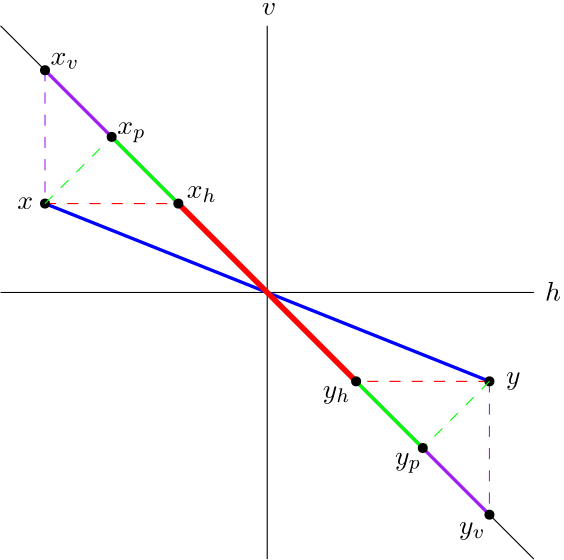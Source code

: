 <?xml version="1.0"?>
<!DOCTYPE ipe SYSTEM "ipe.dtd">
<ipe version="70005" creator="Ipe 7.1.3">
<info created="D:20140402114902" modified="D:20140402164018"/>
<ipestyle name="basic">
<symbol name="arrow/arc(spx)">
<path stroke="sym-stroke" fill="sym-stroke" pen="sym-pen">
0 0 m
-1 0.333 l
-1 -0.333 l
h
</path>
</symbol>
<symbol name="arrow/farc(spx)">
<path stroke="sym-stroke" fill="white" pen="sym-pen">
0 0 m
-1 0.333 l
-1 -0.333 l
h
</path>
</symbol>
<symbol name="mark/circle(sx)" transformations="translations">
<path fill="sym-stroke">
0.6 0 0 0.6 0 0 e
0.4 0 0 0.4 0 0 e
</path>
</symbol>
<symbol name="mark/disk(sx)" transformations="translations">
<path fill="sym-stroke">
0.6 0 0 0.6 0 0 e
</path>
</symbol>
<symbol name="mark/fdisk(sfx)" transformations="translations">
<group>
<path fill="sym-fill">
0.5 0 0 0.5 0 0 e
</path>
<path fill="sym-stroke" fillrule="eofill">
0.6 0 0 0.6 0 0 e
0.4 0 0 0.4 0 0 e
</path>
</group>
</symbol>
<symbol name="mark/box(sx)" transformations="translations">
<path fill="sym-stroke" fillrule="eofill">
-0.6 -0.6 m
0.6 -0.6 l
0.6 0.6 l
-0.6 0.6 l
h
-0.4 -0.4 m
0.4 -0.4 l
0.4 0.4 l
-0.4 0.4 l
h
</path>
</symbol>
<symbol name="mark/square(sx)" transformations="translations">
<path fill="sym-stroke">
-0.6 -0.6 m
0.6 -0.6 l
0.6 0.6 l
-0.6 0.6 l
h
</path>
</symbol>
<symbol name="mark/fsquare(sfx)" transformations="translations">
<group>
<path fill="sym-fill">
-0.5 -0.5 m
0.5 -0.5 l
0.5 0.5 l
-0.5 0.5 l
h
</path>
<path fill="sym-stroke" fillrule="eofill">
-0.6 -0.6 m
0.6 -0.6 l
0.6 0.6 l
-0.6 0.6 l
h
-0.4 -0.4 m
0.4 -0.4 l
0.4 0.4 l
-0.4 0.4 l
h
</path>
</group>
</symbol>
<symbol name="mark/cross(sx)" transformations="translations">
<group>
<path fill="sym-stroke">
-0.43 -0.57 m
0.57 0.43 l
0.43 0.57 l
-0.57 -0.43 l
h
</path>
<path fill="sym-stroke">
-0.43 0.57 m
0.57 -0.43 l
0.43 -0.57 l
-0.57 0.43 l
h
</path>
</group>
</symbol>
<symbol name="arrow/fnormal(spx)">
<path stroke="sym-stroke" fill="white" pen="sym-pen">
0 0 m
-1 0.333 l
-1 -0.333 l
h
</path>
</symbol>
<symbol name="arrow/pointed(spx)">
<path stroke="sym-stroke" fill="sym-stroke" pen="sym-pen">
0 0 m
-1 0.333 l
-0.8 0 l
-1 -0.333 l
h
</path>
</symbol>
<symbol name="arrow/fpointed(spx)">
<path stroke="sym-stroke" fill="white" pen="sym-pen">
0 0 m
-1 0.333 l
-0.8 0 l
-1 -0.333 l
h
</path>
</symbol>
<symbol name="arrow/linear(spx)">
<path stroke="sym-stroke" pen="sym-pen">
-1 0.333 m
0 0 l
-1 -0.333 l
</path>
</symbol>
<symbol name="arrow/fdouble(spx)">
<path stroke="sym-stroke" fill="white" pen="sym-pen">
0 0 m
-1 0.333 l
-1 -0.333 l
h
-1 0 m
-2 0.333 l
-2 -0.333 l
h
</path>
</symbol>
<symbol name="arrow/double(spx)">
<path stroke="sym-stroke" fill="sym-stroke" pen="sym-pen">
0 0 m
-1 0.333 l
-1 -0.333 l
h
-1 0 m
-2 0.333 l
-2 -0.333 l
h
</path>
</symbol>
<pen name="heavier" value="0.8"/>
<pen name="fat" value="1.2"/>
<pen name="ultrafat" value="2"/>
<symbolsize name="large" value="5"/>
<symbolsize name="small" value="2"/>
<symbolsize name="tiny" value="1.1"/>
<arrowsize name="large" value="10"/>
<arrowsize name="small" value="5"/>
<arrowsize name="tiny" value="3"/>
<color name="red" value="1 0 0"/>
<color name="green" value="0 1 0"/>
<color name="blue" value="0 0 1"/>
<color name="yellow" value="1 1 0"/>
<color name="orange" value="1 0.647 0"/>
<color name="gold" value="1 0.843 0"/>
<color name="purple" value="0.627 0.125 0.941"/>
<color name="gray" value="0.745"/>
<color name="brown" value="0.647 0.165 0.165"/>
<color name="navy" value="0 0 0.502"/>
<color name="pink" value="1 0.753 0.796"/>
<color name="seagreen" value="0.18 0.545 0.341"/>
<color name="turquoise" value="0.251 0.878 0.816"/>
<color name="violet" value="0.933 0.51 0.933"/>
<color name="darkblue" value="0 0 0.545"/>
<color name="darkcyan" value="0 0.545 0.545"/>
<color name="darkgray" value="0.663"/>
<color name="darkgreen" value="0 0.392 0"/>
<color name="darkmagenta" value="0.545 0 0.545"/>
<color name="darkorange" value="1 0.549 0"/>
<color name="darkred" value="0.545 0 0"/>
<color name="lightblue" value="0.678 0.847 0.902"/>
<color name="lightcyan" value="0.878 1 1"/>
<color name="lightgray" value="0.827"/>
<color name="lightgreen" value="0.565 0.933 0.565"/>
<color name="lightyellow" value="1 1 0.878"/>
<dashstyle name="dashed" value="[4] 0"/>
<dashstyle name="dotted" value="[1 3] 0"/>
<dashstyle name="dash dotted" value="[4 2 1 2] 0"/>
<dashstyle name="dash dot dotted" value="[4 2 1 2 1 2] 0"/>
<textsize name="large" value="\large"/>
<textsize name="Large" value="\Large"/>
<textsize name="LARGE" value="\LARGE"/>
<textsize name="huge" value="\huge"/>
<textsize name="Huge" value="\Huge"/>
<textsize name="small" value="\small"/>
<textsize name="footnote" value="\footnotesize"/>
<textsize name="tiny" value="\tiny"/>
<textstyle name="center" begin="\begin{center}" end="\end{center}"/>
<textstyle name="itemize" begin="\begin{itemize}" end="\end{itemize}"/>
<textstyle name="item" begin="\begin{itemize}\item{}" end="\end{itemize}"/>
<gridsize name="4 pts" value="4"/>
<gridsize name="8 pts (~3 mm)" value="8"/>
<gridsize name="16 pts (~6 mm)" value="16"/>
<gridsize name="32 pts (~12 mm)" value="32"/>
<gridsize name="10 pts (~3.5 mm)" value="10"/>
<gridsize name="20 pts (~7 mm)" value="20"/>
<gridsize name="14 pts (~5 mm)" value="14"/>
<gridsize name="28 pts (~10 mm)" value="28"/>
<gridsize name="56 pts (~20 mm)" value="56"/>
<anglesize name="90 deg" value="90"/>
<anglesize name="60 deg" value="60"/>
<anglesize name="45 deg" value="45"/>
<anglesize name="30 deg" value="30"/>
<anglesize name="22.5 deg" value="22.5"/>
<tiling name="falling" angle="-60" step="4" width="1"/>
<tiling name="rising" angle="30" step="4" width="1"/>
</ipestyle>
<page>
<layer name="alpha"/>
<view layers="alpha" active="alpha"/>
<path layer="alpha" stroke="black">
192 768 m
192 576 l
</path>
<path stroke="black">
96 672 m
288 672 l
</path>
<path stroke="black">
96 768 m
288 576 l
</path>
<path stroke="blue" pen="fat">
112 704 m
272 640 l
</path>
<text matrix="1 0 0 1 -12 -3" transformations="translations" pos="304 672" stroke="black" type="label" width="5.74" height="6.918" depth="0" valign="baseline">$h$</text>
<text matrix="1 0 0 1 -2 -12" transformations="translations" pos="192 784" stroke="black" type="label" width="5.187" height="4.289" depth="0" valign="baseline">$v$</text>
<path stroke="red" dash="dashed">
112 704 m
160 704 l
</path>
<path stroke="red" dash="dashed">
272 640 m
224 640 l
</path>
<path stroke="purple" dash="dashed">
112 752 m
112 704 l
</path>
<path stroke="purple" dash="dashed">
272 640 m
272 592 l
</path>
<path stroke="purple" pen="fat">
112 752 m
272 592 l
</path>
<path stroke="green" pen="fat">
136 728 m
248.24 615.76 l
</path>
<path stroke="red" pen="ultrafat">
160 704 m
224 640 l
</path>
<text matrix="1 0 0 1 2 2" transformations="translations" pos="112 752" stroke="black" type="label" width="10.427" height="4.294" depth="1.49" valign="baseline">$x_v$</text>
<text matrix="1 0 0 1 3 2" transformations="translations" pos="160 704" stroke="black" type="label" width="10.856" height="4.294" depth="1.49" valign="baseline">$x_h$</text>
<text matrix="1 0 0 1 4 10" transformations="translations" pos="208 624" stroke="black" type="label" width="10.047" height="4.297" depth="1.93" valign="baseline">$y_h$</text>
<text matrix="1 0 0 1 -11 -7" transformations="translations" pos="272 592" stroke="black" type="label" width="9.618" height="4.297" depth="1.93" valign="baseline">$y_v$</text>
<use name="mark/disk(sx)" pos="112 752" size="normal" stroke="black"/>
<use name="mark/disk(sx)" pos="160 704" size="normal" stroke="black"/>
<use name="mark/disk(sx)" pos="224 640" size="normal" stroke="black"/>
<use name="mark/disk(sx)" pos="272 592" size="normal" stroke="black"/>
<use name="mark/disk(sx)" pos="112 704" size="normal" stroke="black"/>
<use name="mark/disk(sx)" pos="272 640" size="normal" stroke="black"/>
<text matrix="1 0 0 1 6 -2" transformations="translations" pos="96 704" stroke="black" type="label" width="5.694" height="4.289" depth="0" valign="baseline">$x$</text>
<text matrix="1 0 0 1 -10 -1" transformations="translations" pos="288 640" stroke="black" type="label" width="5.242" height="4.297" depth="1.93" valign="baseline">$y$</text>
<path stroke="green" dash="dashed">
112 704 m
136.107 728.107 l
</path>
<path stroke="green" dash="dashed">
272 640 m
248.107 616.107 l
</path>
<text matrix="1 0 0 1 -6 -7" transformations="translations" pos="144 736" stroke="black" type="label" width="10.299" height="4.29" depth="2.85" valign="baseline">$x_p$</text>
<text matrix="1 0 0 1 -2 2" transformations="translations" pos="240 608" stroke="black" type="label" width="9.49" height="4.29" depth="2.85" valign="baseline">$y_p$</text>
<use name="mark/disk(sx)" pos="136 728" size="normal" stroke="black"/>
<use name="mark/disk(sx)" pos="248 616" size="normal" stroke="black"/>
</page>
</ipe>
